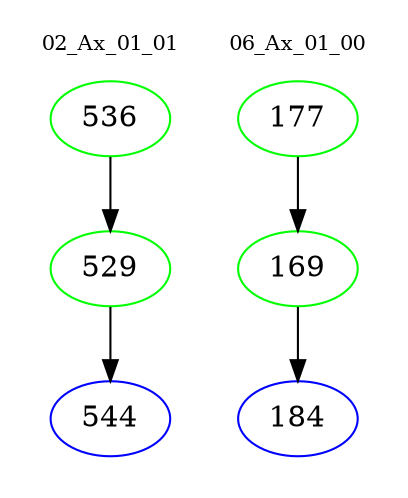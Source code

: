 digraph{
subgraph cluster_0 {
color = white
label = "02_Ax_01_01";
fontsize=10;
T0_536 [label="536", color="green"]
T0_536 -> T0_529 [color="black"]
T0_529 [label="529", color="green"]
T0_529 -> T0_544 [color="black"]
T0_544 [label="544", color="blue"]
}
subgraph cluster_1 {
color = white
label = "06_Ax_01_00";
fontsize=10;
T1_177 [label="177", color="green"]
T1_177 -> T1_169 [color="black"]
T1_169 [label="169", color="green"]
T1_169 -> T1_184 [color="black"]
T1_184 [label="184", color="blue"]
}
}
